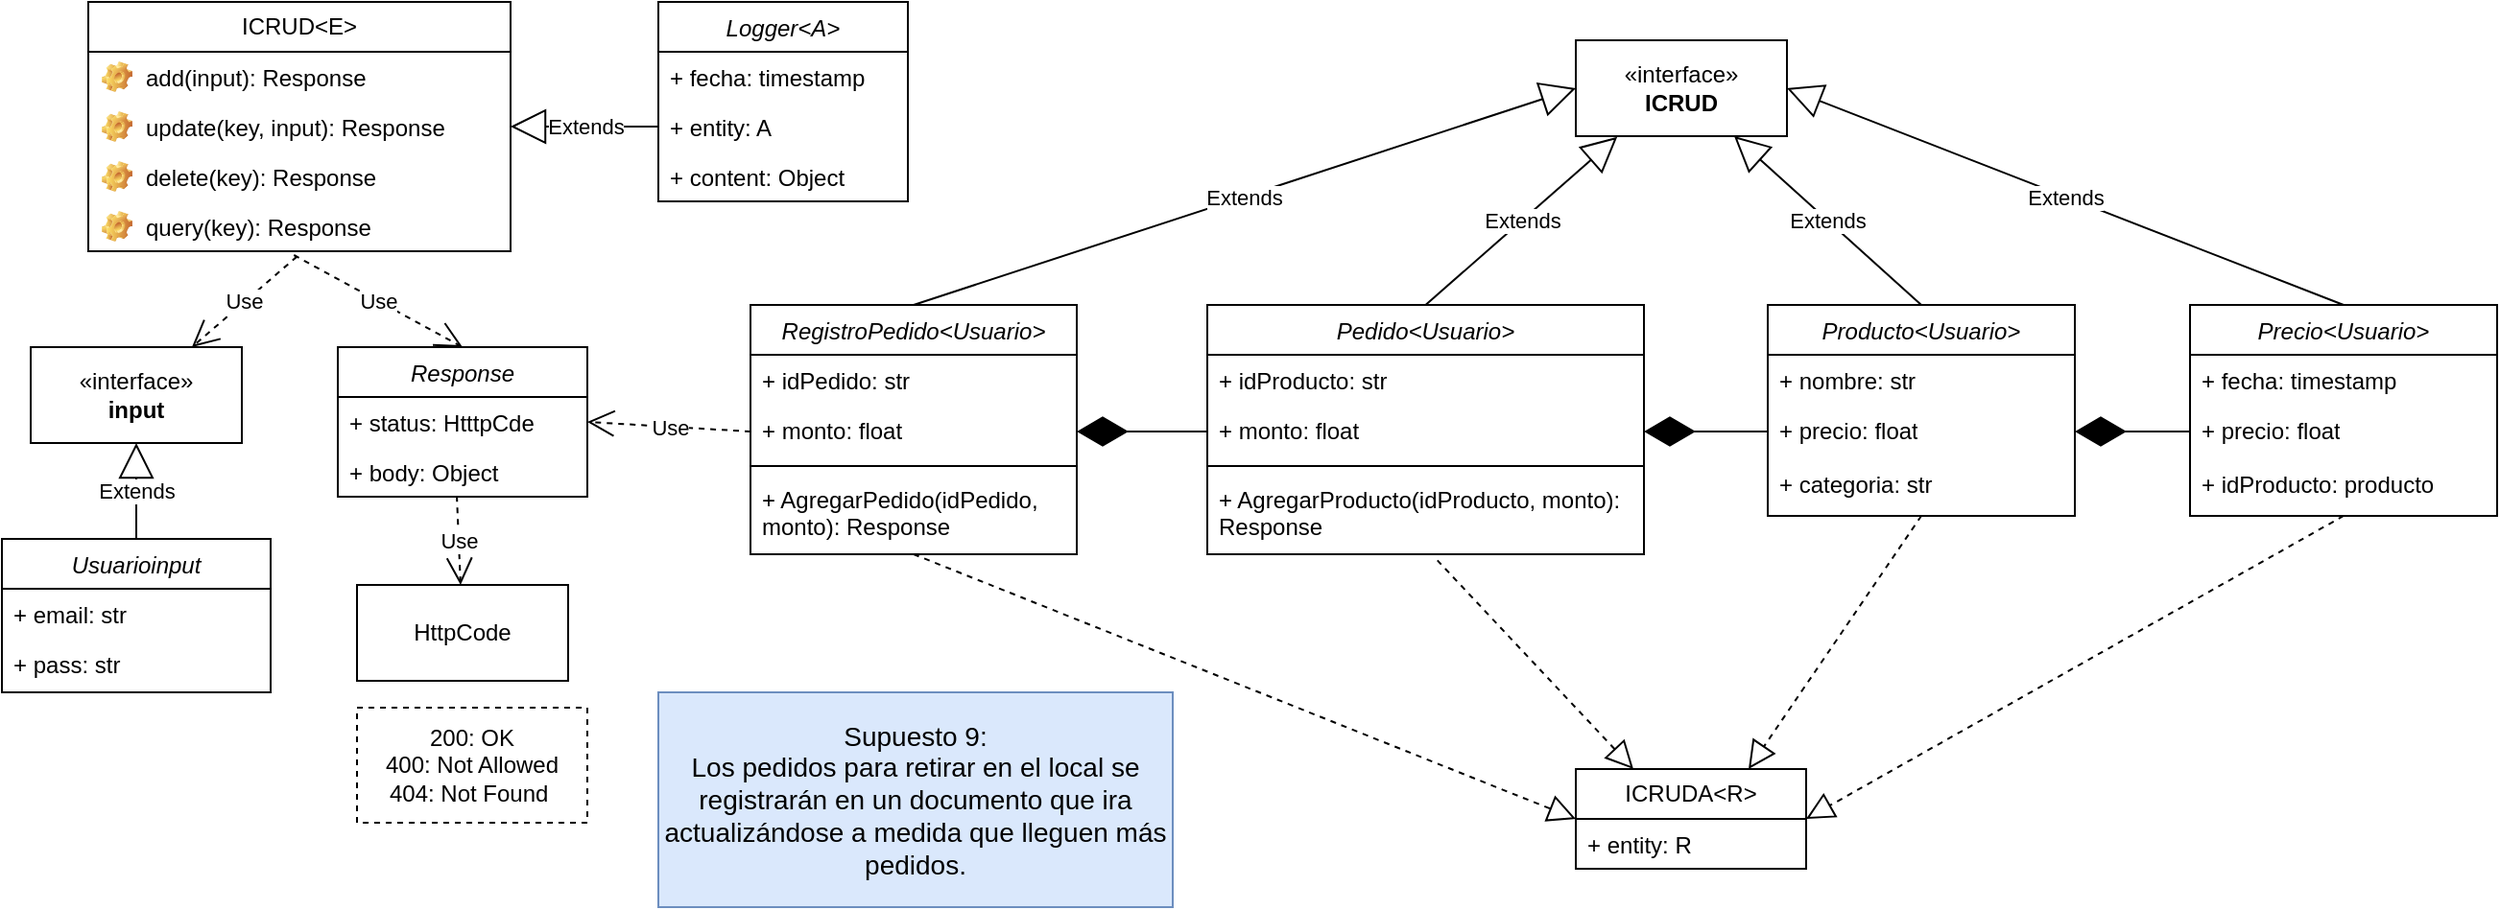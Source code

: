 <mxfile version="28.2.7">
  <diagram id="C5RBs43oDa-KdzZeNtuy" name="Page-1">
    <mxGraphModel dx="1406" dy="698" grid="1" gridSize="10" guides="1" tooltips="1" connect="1" arrows="1" fold="1" page="1" pageScale="1" pageWidth="827" pageHeight="1169" math="0" shadow="0">
      <root>
        <mxCell id="WIyWlLk6GJQsqaUBKTNV-0" />
        <mxCell id="WIyWlLk6GJQsqaUBKTNV-1" parent="WIyWlLk6GJQsqaUBKTNV-0" />
        <mxCell id="e1IODe29PS1Miq6CeZyZ-37" value="&lt;font style=&quot;font-size: 14px;&quot;&gt;&amp;nbsp;Supuesto 9:&amp;nbsp;&lt;/font&gt;&lt;div&gt;&lt;span style=&quot;font-size: 14px;&quot;&gt;Los pedidos para retirar en el local se registrarán en un documento que ira&lt;/span&gt;&lt;br style=&quot;font-size: 14px;&quot;&gt;&lt;span style=&quot;font-size: 14px;&quot;&gt;actualizándose a medida que lleguen más pedidos.&lt;/span&gt;&lt;/div&gt;" style="html=1;whiteSpace=wrap;fillColor=#dae8fc;strokeColor=#6c8ebf;" vertex="1" parent="WIyWlLk6GJQsqaUBKTNV-1">
          <mxGeometry x="872" y="670" width="268" height="112" as="geometry" />
        </mxCell>
        <mxCell id="e1IODe29PS1Miq6CeZyZ-59" value="ICRUD&amp;lt;E&amp;gt;" style="swimlane;fontStyle=0;childLayout=stackLayout;horizontal=1;startSize=26;fillColor=none;horizontalStack=0;resizeParent=1;resizeParentMax=0;resizeLast=0;collapsible=1;marginBottom=0;whiteSpace=wrap;html=1;" vertex="1" parent="WIyWlLk6GJQsqaUBKTNV-1">
          <mxGeometry x="575" y="310" width="220" height="130" as="geometry" />
        </mxCell>
        <mxCell id="e1IODe29PS1Miq6CeZyZ-60" value="add(input): Response" style="label;fontStyle=0;strokeColor=none;fillColor=none;align=left;verticalAlign=top;overflow=hidden;spacingLeft=28;spacingRight=4;rotatable=0;points=[[0,0.5],[1,0.5]];portConstraint=eastwest;imageWidth=16;imageHeight=16;whiteSpace=wrap;html=1;image=img/clipart/Gear_128x128.png" vertex="1" parent="e1IODe29PS1Miq6CeZyZ-59">
          <mxGeometry y="26" width="220" height="26" as="geometry" />
        </mxCell>
        <mxCell id="e1IODe29PS1Miq6CeZyZ-61" value="update(key, input): Response" style="label;fontStyle=0;strokeColor=none;fillColor=none;align=left;verticalAlign=top;overflow=hidden;spacingLeft=28;spacingRight=4;rotatable=0;points=[[0,0.5],[1,0.5]];portConstraint=eastwest;imageWidth=16;imageHeight=16;whiteSpace=wrap;html=1;image=img/clipart/Gear_128x128.png" vertex="1" parent="e1IODe29PS1Miq6CeZyZ-59">
          <mxGeometry y="52" width="220" height="26" as="geometry" />
        </mxCell>
        <mxCell id="e1IODe29PS1Miq6CeZyZ-62" value="delete(key): Response" style="label;fontStyle=0;strokeColor=none;fillColor=none;align=left;verticalAlign=top;overflow=hidden;spacingLeft=28;spacingRight=4;rotatable=0;points=[[0,0.5],[1,0.5]];portConstraint=eastwest;imageWidth=16;imageHeight=16;whiteSpace=wrap;html=1;image=img/clipart/Gear_128x128.png" vertex="1" parent="e1IODe29PS1Miq6CeZyZ-59">
          <mxGeometry y="78" width="220" height="26" as="geometry" />
        </mxCell>
        <mxCell id="e1IODe29PS1Miq6CeZyZ-63" value="query(key): Response" style="label;fontStyle=0;strokeColor=none;fillColor=none;align=left;verticalAlign=top;overflow=hidden;spacingLeft=28;spacingRight=4;rotatable=0;points=[[0,0.5],[1,0.5]];portConstraint=eastwest;imageWidth=16;imageHeight=16;whiteSpace=wrap;html=1;image=img/clipart/Gear_128x128.png" vertex="1" parent="e1IODe29PS1Miq6CeZyZ-59">
          <mxGeometry y="104" width="220" height="26" as="geometry" />
        </mxCell>
        <mxCell id="e1IODe29PS1Miq6CeZyZ-64" value="«interface»&lt;br&gt;&lt;b&gt;input&lt;/b&gt;" style="html=1;whiteSpace=wrap;" vertex="1" parent="WIyWlLk6GJQsqaUBKTNV-1">
          <mxGeometry x="545" y="490" width="110" height="50" as="geometry" />
        </mxCell>
        <mxCell id="e1IODe29PS1Miq6CeZyZ-65" value="Use" style="endArrow=open;endSize=12;dashed=1;html=1;rounded=0;exitX=0.494;exitY=1.108;exitDx=0;exitDy=0;exitPerimeter=0;" edge="1" parent="WIyWlLk6GJQsqaUBKTNV-1" source="e1IODe29PS1Miq6CeZyZ-63" target="e1IODe29PS1Miq6CeZyZ-64">
          <mxGeometry width="160" relative="1" as="geometry">
            <mxPoint x="725" y="540" as="sourcePoint" />
            <mxPoint x="645" y="530" as="targetPoint" />
          </mxGeometry>
        </mxCell>
        <mxCell id="e1IODe29PS1Miq6CeZyZ-66" value="Usuarioinput" style="swimlane;fontStyle=2;align=center;verticalAlign=top;childLayout=stackLayout;horizontal=1;startSize=26;horizontalStack=0;resizeParent=1;resizeLast=0;collapsible=1;marginBottom=0;rounded=0;shadow=0;strokeWidth=1;" vertex="1" parent="WIyWlLk6GJQsqaUBKTNV-1">
          <mxGeometry x="530" y="590" width="140" height="80" as="geometry">
            <mxRectangle x="230" y="140" width="160" height="26" as="alternateBounds" />
          </mxGeometry>
        </mxCell>
        <mxCell id="e1IODe29PS1Miq6CeZyZ-67" value="+ email: str" style="text;strokeColor=none;fillColor=none;align=left;verticalAlign=top;spacingLeft=4;spacingRight=4;overflow=hidden;rotatable=0;points=[[0,0.5],[1,0.5]];portConstraint=eastwest;whiteSpace=wrap;html=1;" vertex="1" parent="e1IODe29PS1Miq6CeZyZ-66">
          <mxGeometry y="26" width="140" height="26" as="geometry" />
        </mxCell>
        <mxCell id="e1IODe29PS1Miq6CeZyZ-68" value="+ pass: str" style="text;strokeColor=none;fillColor=none;align=left;verticalAlign=top;spacingLeft=4;spacingRight=4;overflow=hidden;rotatable=0;points=[[0,0.5],[1,0.5]];portConstraint=eastwest;whiteSpace=wrap;html=1;" vertex="1" parent="e1IODe29PS1Miq6CeZyZ-66">
          <mxGeometry y="52" width="140" height="26" as="geometry" />
        </mxCell>
        <mxCell id="e1IODe29PS1Miq6CeZyZ-69" value="Extends" style="endArrow=block;endSize=16;endFill=0;html=1;rounded=0;exitX=0.5;exitY=0;exitDx=0;exitDy=0;entryX=0.5;entryY=1;entryDx=0;entryDy=0;" edge="1" parent="WIyWlLk6GJQsqaUBKTNV-1" source="e1IODe29PS1Miq6CeZyZ-66" target="e1IODe29PS1Miq6CeZyZ-64">
          <mxGeometry width="160" relative="1" as="geometry">
            <mxPoint x="775" y="540" as="sourcePoint" />
            <mxPoint x="935" y="540" as="targetPoint" />
          </mxGeometry>
        </mxCell>
        <mxCell id="e1IODe29PS1Miq6CeZyZ-70" value="Response" style="swimlane;fontStyle=2;align=center;verticalAlign=top;childLayout=stackLayout;horizontal=1;startSize=26;horizontalStack=0;resizeParent=1;resizeLast=0;collapsible=1;marginBottom=0;rounded=0;shadow=0;strokeWidth=1;" vertex="1" parent="WIyWlLk6GJQsqaUBKTNV-1">
          <mxGeometry x="705" y="490" width="130" height="78" as="geometry">
            <mxRectangle x="230" y="140" width="160" height="26" as="alternateBounds" />
          </mxGeometry>
        </mxCell>
        <mxCell id="e1IODe29PS1Miq6CeZyZ-71" value="+ status: HtttpCde" style="text;strokeColor=none;fillColor=none;align=left;verticalAlign=top;spacingLeft=4;spacingRight=4;overflow=hidden;rotatable=0;points=[[0,0.5],[1,0.5]];portConstraint=eastwest;whiteSpace=wrap;html=1;" vertex="1" parent="e1IODe29PS1Miq6CeZyZ-70">
          <mxGeometry y="26" width="130" height="26" as="geometry" />
        </mxCell>
        <mxCell id="e1IODe29PS1Miq6CeZyZ-72" value="+ body: Object" style="text;strokeColor=none;fillColor=none;align=left;verticalAlign=top;spacingLeft=4;spacingRight=4;overflow=hidden;rotatable=0;points=[[0,0.5],[1,0.5]];portConstraint=eastwest;whiteSpace=wrap;html=1;" vertex="1" parent="e1IODe29PS1Miq6CeZyZ-70">
          <mxGeometry y="52" width="130" height="26" as="geometry" />
        </mxCell>
        <mxCell id="e1IODe29PS1Miq6CeZyZ-73" value="Use" style="endArrow=open;endSize=12;dashed=1;html=1;rounded=0;entryX=0.5;entryY=0;entryDx=0;entryDy=0;exitX=0.487;exitY=1.077;exitDx=0;exitDy=0;exitPerimeter=0;" edge="1" parent="WIyWlLk6GJQsqaUBKTNV-1" source="e1IODe29PS1Miq6CeZyZ-63" target="e1IODe29PS1Miq6CeZyZ-70">
          <mxGeometry width="160" relative="1" as="geometry">
            <mxPoint x="685" y="450" as="sourcePoint" />
            <mxPoint x="665" y="497" as="targetPoint" />
          </mxGeometry>
        </mxCell>
        <mxCell id="e1IODe29PS1Miq6CeZyZ-74" value="HttpCode" style="html=1;whiteSpace=wrap;" vertex="1" parent="WIyWlLk6GJQsqaUBKTNV-1">
          <mxGeometry x="715" y="614" width="110" height="50" as="geometry" />
        </mxCell>
        <mxCell id="e1IODe29PS1Miq6CeZyZ-75" value="Use" style="endArrow=open;endSize=12;dashed=1;html=1;rounded=0;exitX=0.477;exitY=0.985;exitDx=0;exitDy=0;exitPerimeter=0;" edge="1" parent="WIyWlLk6GJQsqaUBKTNV-1" source="e1IODe29PS1Miq6CeZyZ-72" target="e1IODe29PS1Miq6CeZyZ-74">
          <mxGeometry width="160" relative="1" as="geometry">
            <mxPoint x="1000" y="570" as="sourcePoint" />
            <mxPoint x="945" y="617" as="targetPoint" />
          </mxGeometry>
        </mxCell>
        <mxCell id="e1IODe29PS1Miq6CeZyZ-76" value="«interface»&lt;br&gt;&lt;b&gt;ICRUD&lt;/b&gt;" style="html=1;whiteSpace=wrap;" vertex="1" parent="WIyWlLk6GJQsqaUBKTNV-1">
          <mxGeometry x="1350" y="330" width="110" height="50" as="geometry" />
        </mxCell>
        <mxCell id="e1IODe29PS1Miq6CeZyZ-77" value="Extends" style="endArrow=block;endSize=16;endFill=0;html=1;rounded=0;exitX=0.5;exitY=0;exitDx=0;exitDy=0;entryX=0.196;entryY=1.008;entryDx=0;entryDy=0;entryPerimeter=0;" edge="1" parent="WIyWlLk6GJQsqaUBKTNV-1" source="e1IODe29PS1Miq6CeZyZ-89" target="e1IODe29PS1Miq6CeZyZ-76">
          <mxGeometry width="160" relative="1" as="geometry">
            <mxPoint x="1082.5" y="490" as="sourcePoint" />
            <mxPoint x="995" y="520" as="targetPoint" />
            <Array as="points" />
          </mxGeometry>
        </mxCell>
        <mxCell id="e1IODe29PS1Miq6CeZyZ-78" value="Use" style="endArrow=open;endSize=12;dashed=1;html=1;rounded=0;entryX=1;entryY=0.5;entryDx=0;entryDy=0;exitX=0;exitY=0.5;exitDx=0;exitDy=0;" edge="1" parent="WIyWlLk6GJQsqaUBKTNV-1" source="e1IODe29PS1Miq6CeZyZ-108" target="e1IODe29PS1Miq6CeZyZ-71">
          <mxGeometry width="160" relative="1" as="geometry">
            <mxPoint x="850" y="600" as="sourcePoint" />
            <mxPoint x="993" y="618" as="targetPoint" />
          </mxGeometry>
        </mxCell>
        <mxCell id="e1IODe29PS1Miq6CeZyZ-79" value="200: OK&lt;div&gt;400: Not Allowed&lt;/div&gt;&lt;div&gt;&lt;div&gt;404: Not Found&amp;nbsp;&lt;/div&gt;&lt;/div&gt;" style="html=1;whiteSpace=wrap;dashed=1;" vertex="1" parent="WIyWlLk6GJQsqaUBKTNV-1">
          <mxGeometry x="715" y="678" width="120" height="60" as="geometry" />
        </mxCell>
        <mxCell id="e1IODe29PS1Miq6CeZyZ-80" value="Logger&lt;A&gt;" style="swimlane;fontStyle=2;align=center;verticalAlign=top;childLayout=stackLayout;horizontal=1;startSize=26;horizontalStack=0;resizeParent=1;resizeLast=0;collapsible=1;marginBottom=0;rounded=0;shadow=0;strokeWidth=1;" vertex="1" parent="WIyWlLk6GJQsqaUBKTNV-1">
          <mxGeometry x="872" y="310" width="130" height="104" as="geometry">
            <mxRectangle x="230" y="140" width="160" height="26" as="alternateBounds" />
          </mxGeometry>
        </mxCell>
        <mxCell id="e1IODe29PS1Miq6CeZyZ-81" value="+ fecha: timestamp" style="text;strokeColor=none;fillColor=none;align=left;verticalAlign=top;spacingLeft=4;spacingRight=4;overflow=hidden;rotatable=0;points=[[0,0.5],[1,0.5]];portConstraint=eastwest;whiteSpace=wrap;html=1;" vertex="1" parent="e1IODe29PS1Miq6CeZyZ-80">
          <mxGeometry y="26" width="130" height="26" as="geometry" />
        </mxCell>
        <mxCell id="e1IODe29PS1Miq6CeZyZ-82" value="+ entity: A" style="text;strokeColor=none;fillColor=none;align=left;verticalAlign=top;spacingLeft=4;spacingRight=4;overflow=hidden;rotatable=0;points=[[0,0.5],[1,0.5]];portConstraint=eastwest;whiteSpace=wrap;html=1;" vertex="1" parent="e1IODe29PS1Miq6CeZyZ-80">
          <mxGeometry y="52" width="130" height="26" as="geometry" />
        </mxCell>
        <mxCell id="e1IODe29PS1Miq6CeZyZ-83" value="+ content: Object" style="text;strokeColor=none;fillColor=none;align=left;verticalAlign=top;spacingLeft=4;spacingRight=4;overflow=hidden;rotatable=0;points=[[0,0.5],[1,0.5]];portConstraint=eastwest;whiteSpace=wrap;html=1;" vertex="1" parent="e1IODe29PS1Miq6CeZyZ-80">
          <mxGeometry y="78" width="130" height="26" as="geometry" />
        </mxCell>
        <mxCell id="e1IODe29PS1Miq6CeZyZ-84" value="Extends" style="endArrow=block;endSize=16;endFill=0;html=1;rounded=0;exitX=0;exitY=0.5;exitDx=0;exitDy=0;" edge="1" parent="WIyWlLk6GJQsqaUBKTNV-1" source="e1IODe29PS1Miq6CeZyZ-82">
          <mxGeometry width="160" relative="1" as="geometry">
            <mxPoint x="815" y="554" as="sourcePoint" />
            <mxPoint x="795" y="375" as="targetPoint" />
          </mxGeometry>
        </mxCell>
        <mxCell id="e1IODe29PS1Miq6CeZyZ-86" value="ICRUDA&amp;lt;R&amp;gt;" style="swimlane;fontStyle=0;childLayout=stackLayout;horizontal=1;startSize=26;fillColor=none;horizontalStack=0;resizeParent=1;resizeParentMax=0;resizeLast=0;collapsible=1;marginBottom=0;whiteSpace=wrap;html=1;" vertex="1" parent="WIyWlLk6GJQsqaUBKTNV-1">
          <mxGeometry x="1350" y="710" width="120" height="52" as="geometry" />
        </mxCell>
        <mxCell id="e1IODe29PS1Miq6CeZyZ-87" value="+ entity: R" style="text;strokeColor=none;fillColor=none;align=left;verticalAlign=top;spacingLeft=4;spacingRight=4;overflow=hidden;rotatable=0;points=[[0,0.5],[1,0.5]];portConstraint=eastwest;whiteSpace=wrap;html=1;" vertex="1" parent="e1IODe29PS1Miq6CeZyZ-86">
          <mxGeometry y="26" width="120" height="26" as="geometry" />
        </mxCell>
        <mxCell id="e1IODe29PS1Miq6CeZyZ-88" value="" style="endArrow=block;dashed=1;endFill=0;endSize=12;html=1;rounded=0;fontSize=12;curved=1;entryX=0.25;entryY=0;entryDx=0;entryDy=0;exitX=0.527;exitY=1.076;exitDx=0;exitDy=0;exitPerimeter=0;" edge="1" parent="WIyWlLk6GJQsqaUBKTNV-1" source="e1IODe29PS1Miq6CeZyZ-93" target="e1IODe29PS1Miq6CeZyZ-86">
          <mxGeometry width="160" relative="1" as="geometry">
            <mxPoint x="1280" y="610" as="sourcePoint" />
            <mxPoint x="1330" y="410" as="targetPoint" />
          </mxGeometry>
        </mxCell>
        <mxCell id="e1IODe29PS1Miq6CeZyZ-89" value="Pedido&lt;Usuario&gt;" style="swimlane;fontStyle=2;align=center;verticalAlign=top;childLayout=stackLayout;horizontal=1;startSize=26;horizontalStack=0;resizeParent=1;resizeLast=0;collapsible=1;marginBottom=0;rounded=0;shadow=0;strokeWidth=1;" vertex="1" parent="WIyWlLk6GJQsqaUBKTNV-1">
          <mxGeometry x="1158" y="468" width="227.5" height="130" as="geometry">
            <mxRectangle x="230" y="140" width="160" height="26" as="alternateBounds" />
          </mxGeometry>
        </mxCell>
        <mxCell id="e1IODe29PS1Miq6CeZyZ-90" value="+ idProducto: str" style="text;strokeColor=none;fillColor=none;align=left;verticalAlign=top;spacingLeft=4;spacingRight=4;overflow=hidden;rotatable=0;points=[[0,0.5],[1,0.5]];portConstraint=eastwest;whiteSpace=wrap;html=1;" vertex="1" parent="e1IODe29PS1Miq6CeZyZ-89">
          <mxGeometry y="26" width="227.5" height="26" as="geometry" />
        </mxCell>
        <mxCell id="e1IODe29PS1Miq6CeZyZ-91" value="+ monto: float" style="text;strokeColor=none;fillColor=none;align=left;verticalAlign=top;spacingLeft=4;spacingRight=4;overflow=hidden;rotatable=0;points=[[0,0.5],[1,0.5]];portConstraint=eastwest;whiteSpace=wrap;html=1;" vertex="1" parent="e1IODe29PS1Miq6CeZyZ-89">
          <mxGeometry y="52" width="227.5" height="28" as="geometry" />
        </mxCell>
        <mxCell id="e1IODe29PS1Miq6CeZyZ-92" value="" style="line;html=1;strokeWidth=1;align=left;verticalAlign=middle;spacingTop=-1;spacingLeft=3;spacingRight=3;rotatable=0;labelPosition=right;points=[];portConstraint=eastwest;" vertex="1" parent="e1IODe29PS1Miq6CeZyZ-89">
          <mxGeometry y="80" width="227.5" height="8" as="geometry" />
        </mxCell>
        <mxCell id="e1IODe29PS1Miq6CeZyZ-93" value="+ AgregarProducto(idProducto, monto): Response" style="text;strokeColor=none;fillColor=none;align=left;verticalAlign=top;spacingLeft=4;spacingRight=4;overflow=hidden;rotatable=0;points=[[0,0.5],[1,0.5]];portConstraint=eastwest;whiteSpace=wrap;html=1;" vertex="1" parent="e1IODe29PS1Miq6CeZyZ-89">
          <mxGeometry y="88" width="227.5" height="42" as="geometry" />
        </mxCell>
        <mxCell id="e1IODe29PS1Miq6CeZyZ-94" value="Producto&lt;Usuario&gt;" style="swimlane;fontStyle=2;align=center;verticalAlign=top;childLayout=stackLayout;horizontal=1;startSize=26;horizontalStack=0;resizeParent=1;resizeLast=0;collapsible=1;marginBottom=0;rounded=0;shadow=0;strokeWidth=1;" vertex="1" parent="WIyWlLk6GJQsqaUBKTNV-1">
          <mxGeometry x="1450" y="468" width="160" height="110" as="geometry">
            <mxRectangle x="230" y="140" width="160" height="26" as="alternateBounds" />
          </mxGeometry>
        </mxCell>
        <mxCell id="e1IODe29PS1Miq6CeZyZ-95" value="+ nombre: str" style="text;strokeColor=none;fillColor=none;align=left;verticalAlign=top;spacingLeft=4;spacingRight=4;overflow=hidden;rotatable=0;points=[[0,0.5],[1,0.5]];portConstraint=eastwest;whiteSpace=wrap;html=1;" vertex="1" parent="e1IODe29PS1Miq6CeZyZ-94">
          <mxGeometry y="26" width="160" height="26" as="geometry" />
        </mxCell>
        <mxCell id="e1IODe29PS1Miq6CeZyZ-96" value="+ precio: float" style="text;strokeColor=none;fillColor=none;align=left;verticalAlign=top;spacingLeft=4;spacingRight=4;overflow=hidden;rotatable=0;points=[[0,0.5],[1,0.5]];portConstraint=eastwest;whiteSpace=wrap;html=1;" vertex="1" parent="e1IODe29PS1Miq6CeZyZ-94">
          <mxGeometry y="52" width="160" height="28" as="geometry" />
        </mxCell>
        <mxCell id="e1IODe29PS1Miq6CeZyZ-97" value="+ categoria: str" style="text;strokeColor=none;fillColor=none;align=left;verticalAlign=top;spacingLeft=4;spacingRight=4;overflow=hidden;rotatable=0;points=[[0,0.5],[1,0.5]];portConstraint=eastwest;whiteSpace=wrap;html=1;" vertex="1" parent="e1IODe29PS1Miq6CeZyZ-94">
          <mxGeometry y="80" width="160" height="26" as="geometry" />
        </mxCell>
        <mxCell id="e1IODe29PS1Miq6CeZyZ-98" value="Precio&lt;Usuario&gt;" style="swimlane;fontStyle=2;align=center;verticalAlign=top;childLayout=stackLayout;horizontal=1;startSize=26;horizontalStack=0;resizeParent=1;resizeLast=0;collapsible=1;marginBottom=0;rounded=0;shadow=0;strokeWidth=1;" vertex="1" parent="WIyWlLk6GJQsqaUBKTNV-1">
          <mxGeometry x="1670" y="468" width="160" height="110" as="geometry">
            <mxRectangle x="230" y="140" width="160" height="26" as="alternateBounds" />
          </mxGeometry>
        </mxCell>
        <mxCell id="e1IODe29PS1Miq6CeZyZ-99" value="+ fecha: timestamp" style="text;strokeColor=none;fillColor=none;align=left;verticalAlign=top;spacingLeft=4;spacingRight=4;overflow=hidden;rotatable=0;points=[[0,0.5],[1,0.5]];portConstraint=eastwest;whiteSpace=wrap;html=1;" vertex="1" parent="e1IODe29PS1Miq6CeZyZ-98">
          <mxGeometry y="26" width="160" height="26" as="geometry" />
        </mxCell>
        <mxCell id="e1IODe29PS1Miq6CeZyZ-100" value="+ precio: float" style="text;strokeColor=none;fillColor=none;align=left;verticalAlign=top;spacingLeft=4;spacingRight=4;overflow=hidden;rotatable=0;points=[[0,0.5],[1,0.5]];portConstraint=eastwest;whiteSpace=wrap;html=1;" vertex="1" parent="e1IODe29PS1Miq6CeZyZ-98">
          <mxGeometry y="52" width="160" height="28" as="geometry" />
        </mxCell>
        <mxCell id="e1IODe29PS1Miq6CeZyZ-101" value="+ idProducto: producto" style="text;strokeColor=none;fillColor=none;align=left;verticalAlign=top;spacingLeft=4;spacingRight=4;overflow=hidden;rotatable=0;points=[[0,0.5],[1,0.5]];portConstraint=eastwest;whiteSpace=wrap;html=1;" vertex="1" parent="e1IODe29PS1Miq6CeZyZ-98">
          <mxGeometry y="80" width="160" height="26" as="geometry" />
        </mxCell>
        <mxCell id="e1IODe29PS1Miq6CeZyZ-102" value="" style="endArrow=diamondThin;endFill=1;endSize=24;html=1;rounded=0;entryX=1;entryY=0.5;entryDx=0;entryDy=0;exitX=0;exitY=0.5;exitDx=0;exitDy=0;" edge="1" parent="WIyWlLk6GJQsqaUBKTNV-1" source="e1IODe29PS1Miq6CeZyZ-96" target="e1IODe29PS1Miq6CeZyZ-91">
          <mxGeometry width="160" relative="1" as="geometry">
            <mxPoint x="673" y="1110" as="sourcePoint" />
            <mxPoint x="833" y="1110" as="targetPoint" />
          </mxGeometry>
        </mxCell>
        <mxCell id="e1IODe29PS1Miq6CeZyZ-103" value="" style="endArrow=diamondThin;endFill=1;endSize=24;html=1;rounded=0;entryX=1;entryY=0.5;entryDx=0;entryDy=0;exitX=0;exitY=0.5;exitDx=0;exitDy=0;" edge="1" parent="WIyWlLk6GJQsqaUBKTNV-1" source="e1IODe29PS1Miq6CeZyZ-100" target="e1IODe29PS1Miq6CeZyZ-96">
          <mxGeometry width="160" relative="1" as="geometry">
            <mxPoint x="983" y="1090" as="sourcePoint" />
            <mxPoint x="903" y="1090" as="targetPoint" />
          </mxGeometry>
        </mxCell>
        <mxCell id="e1IODe29PS1Miq6CeZyZ-104" value="" style="endArrow=block;dashed=1;endFill=0;endSize=12;html=1;rounded=0;fontSize=12;curved=1;entryX=0.75;entryY=0;entryDx=0;entryDy=0;exitX=0.5;exitY=1;exitDx=0;exitDy=0;" edge="1" parent="WIyWlLk6GJQsqaUBKTNV-1" source="e1IODe29PS1Miq6CeZyZ-94" target="e1IODe29PS1Miq6CeZyZ-86">
          <mxGeometry width="160" relative="1" as="geometry">
            <mxPoint x="1250" y="564" as="sourcePoint" />
            <mxPoint x="1458" y="460" as="targetPoint" />
          </mxGeometry>
        </mxCell>
        <mxCell id="e1IODe29PS1Miq6CeZyZ-105" value="" style="endArrow=block;dashed=1;endFill=0;endSize=12;html=1;rounded=0;fontSize=12;curved=1;entryX=1;entryY=0.5;entryDx=0;entryDy=0;exitX=0.5;exitY=1;exitDx=0;exitDy=0;" edge="1" parent="WIyWlLk6GJQsqaUBKTNV-1" source="e1IODe29PS1Miq6CeZyZ-98" target="e1IODe29PS1Miq6CeZyZ-86">
          <mxGeometry width="160" relative="1" as="geometry">
            <mxPoint x="1400" y="524" as="sourcePoint" />
            <mxPoint x="1608" y="420" as="targetPoint" />
          </mxGeometry>
        </mxCell>
        <mxCell id="e1IODe29PS1Miq6CeZyZ-106" value="RegistroPedido&lt;Usuario&gt;" style="swimlane;fontStyle=2;align=center;verticalAlign=top;childLayout=stackLayout;horizontal=1;startSize=26;horizontalStack=0;resizeParent=1;resizeLast=0;collapsible=1;marginBottom=0;rounded=0;shadow=0;strokeWidth=1;" vertex="1" parent="WIyWlLk6GJQsqaUBKTNV-1">
          <mxGeometry x="920" y="468" width="170" height="130" as="geometry">
            <mxRectangle x="230" y="140" width="160" height="26" as="alternateBounds" />
          </mxGeometry>
        </mxCell>
        <mxCell id="e1IODe29PS1Miq6CeZyZ-107" value="+ idPedido: str" style="text;strokeColor=none;fillColor=none;align=left;verticalAlign=top;spacingLeft=4;spacingRight=4;overflow=hidden;rotatable=0;points=[[0,0.5],[1,0.5]];portConstraint=eastwest;whiteSpace=wrap;html=1;" vertex="1" parent="e1IODe29PS1Miq6CeZyZ-106">
          <mxGeometry y="26" width="170" height="26" as="geometry" />
        </mxCell>
        <mxCell id="e1IODe29PS1Miq6CeZyZ-108" value="+ monto: float" style="text;strokeColor=none;fillColor=none;align=left;verticalAlign=top;spacingLeft=4;spacingRight=4;overflow=hidden;rotatable=0;points=[[0,0.5],[1,0.5]];portConstraint=eastwest;whiteSpace=wrap;html=1;" vertex="1" parent="e1IODe29PS1Miq6CeZyZ-106">
          <mxGeometry y="52" width="170" height="28" as="geometry" />
        </mxCell>
        <mxCell id="e1IODe29PS1Miq6CeZyZ-116" value="" style="line;html=1;strokeWidth=1;align=left;verticalAlign=middle;spacingTop=-1;spacingLeft=3;spacingRight=3;rotatable=0;labelPosition=right;points=[];portConstraint=eastwest;" vertex="1" parent="e1IODe29PS1Miq6CeZyZ-106">
          <mxGeometry y="80" width="170" height="8" as="geometry" />
        </mxCell>
        <mxCell id="e1IODe29PS1Miq6CeZyZ-118" value="+ AgregarPedido(idPedido, monto): Response" style="text;strokeColor=none;fillColor=none;align=left;verticalAlign=top;spacingLeft=4;spacingRight=4;overflow=hidden;rotatable=0;points=[[0,0.5],[1,0.5]];portConstraint=eastwest;whiteSpace=wrap;html=1;" vertex="1" parent="e1IODe29PS1Miq6CeZyZ-106">
          <mxGeometry y="88" width="170" height="42" as="geometry" />
        </mxCell>
        <mxCell id="e1IODe29PS1Miq6CeZyZ-111" value="" style="endArrow=diamondThin;endFill=1;endSize=24;html=1;rounded=0;exitX=0;exitY=0.5;exitDx=0;exitDy=0;entryX=1;entryY=0.5;entryDx=0;entryDy=0;" edge="1" parent="WIyWlLk6GJQsqaUBKTNV-1" source="e1IODe29PS1Miq6CeZyZ-91" target="e1IODe29PS1Miq6CeZyZ-108">
          <mxGeometry width="160" relative="1" as="geometry">
            <mxPoint x="1352" y="710" as="sourcePoint" />
            <mxPoint x="1100" y="520" as="targetPoint" />
          </mxGeometry>
        </mxCell>
        <mxCell id="e1IODe29PS1Miq6CeZyZ-112" value="Extends" style="endArrow=block;endSize=16;endFill=0;html=1;rounded=0;exitX=0.5;exitY=0;exitDx=0;exitDy=0;entryX=0;entryY=0.5;entryDx=0;entryDy=0;" edge="1" parent="WIyWlLk6GJQsqaUBKTNV-1" source="e1IODe29PS1Miq6CeZyZ-106" target="e1IODe29PS1Miq6CeZyZ-76">
          <mxGeometry width="160" relative="1" as="geometry">
            <mxPoint x="1190" y="518" as="sourcePoint" />
            <mxPoint x="1214" y="430" as="targetPoint" />
            <Array as="points" />
          </mxGeometry>
        </mxCell>
        <mxCell id="e1IODe29PS1Miq6CeZyZ-113" value="Extends" style="endArrow=block;endSize=16;endFill=0;html=1;rounded=0;exitX=0.5;exitY=0;exitDx=0;exitDy=0;entryX=0.75;entryY=1;entryDx=0;entryDy=0;" edge="1" parent="WIyWlLk6GJQsqaUBKTNV-1" source="e1IODe29PS1Miq6CeZyZ-94" target="e1IODe29PS1Miq6CeZyZ-76">
          <mxGeometry width="160" relative="1" as="geometry">
            <mxPoint x="1470" y="488" as="sourcePoint" />
            <mxPoint x="1400" y="380" as="targetPoint" />
            <Array as="points" />
          </mxGeometry>
        </mxCell>
        <mxCell id="e1IODe29PS1Miq6CeZyZ-114" value="Extends" style="endArrow=block;endSize=16;endFill=0;html=1;rounded=0;exitX=0.5;exitY=0;exitDx=0;exitDy=0;entryX=1;entryY=0.5;entryDx=0;entryDy=0;" edge="1" parent="WIyWlLk6GJQsqaUBKTNV-1" source="e1IODe29PS1Miq6CeZyZ-98" target="e1IODe29PS1Miq6CeZyZ-76">
          <mxGeometry width="160" relative="1" as="geometry">
            <mxPoint x="1580" y="448" as="sourcePoint" />
            <mxPoint x="1713" y="360" as="targetPoint" />
            <Array as="points" />
          </mxGeometry>
        </mxCell>
        <mxCell id="e1IODe29PS1Miq6CeZyZ-115" value="" style="endArrow=block;dashed=1;endFill=0;endSize=12;html=1;rounded=0;fontSize=12;curved=1;entryX=0;entryY=0.5;entryDx=0;entryDy=0;exitX=0.5;exitY=1;exitDx=0;exitDy=0;" edge="1" parent="WIyWlLk6GJQsqaUBKTNV-1" source="e1IODe29PS1Miq6CeZyZ-106" target="e1IODe29PS1Miq6CeZyZ-86">
          <mxGeometry width="160" relative="1" as="geometry">
            <mxPoint x="995" y="582" as="sourcePoint" />
            <mxPoint x="1470" y="958" as="targetPoint" />
          </mxGeometry>
        </mxCell>
      </root>
    </mxGraphModel>
  </diagram>
</mxfile>

